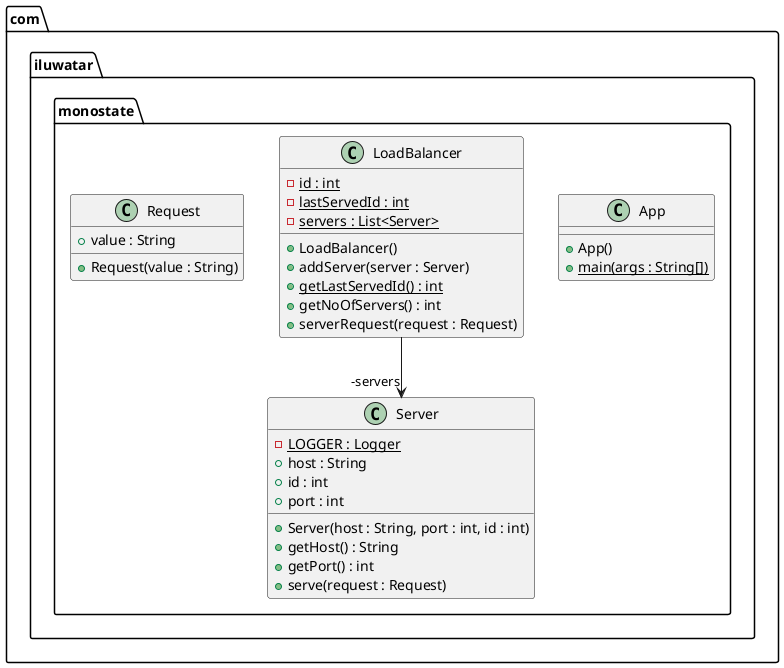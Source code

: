 @startuml
package com.iluwatar.monostate {
  class App {
    + App()
    + main(args : String[]) {static}
  }
  class LoadBalancer {
    - id : int {static}
    - lastServedId : int {static}
    - servers : List<Server> {static}
    + LoadBalancer()
    + addServer(server : Server)
    + getLastServedId() : int {static}
    + getNoOfServers() : int
    + serverRequest(request : Request)
  }
  class Request {
    + value : String
    + Request(value : String)
  }
  class Server {
    - LOGGER : Logger {static}
    + host : String
    + id : int
    + port : int
    + Server(host : String, port : int, id : int)
    + getHost() : String
    + getPort() : int
    + serve(request : Request)
  }
}
LoadBalancer -->  "-servers" Server
@enduml